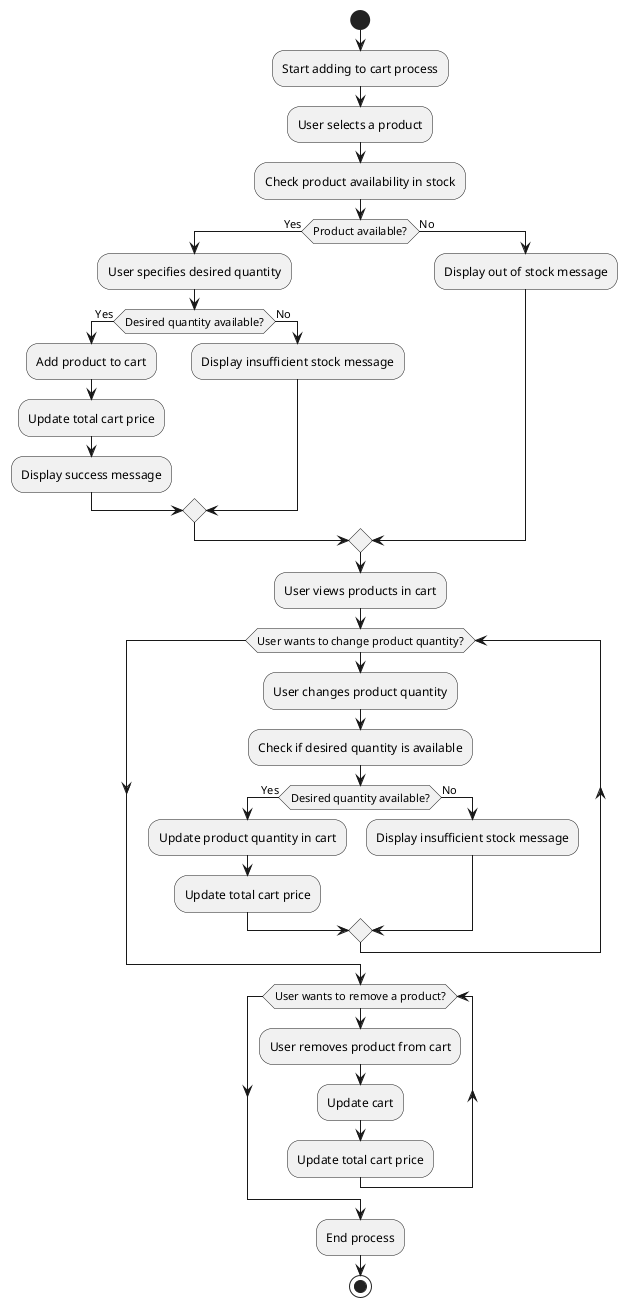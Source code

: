 @startuml
start

:Start adding to cart process;

:User selects a product;
:Check product availability in stock;

if (Product available?) then (Yes)
    :User specifies desired quantity;
    if (Desired quantity available?) then (Yes)
        :Add product to cart;
        :Update total cart price;
        :Display success message;
    else (No)
        :Display insufficient stock message;
    endif
else (No)
    :Display out of stock message;
endif

:User views products in cart;

while (User wants to change product quantity?)
    :User changes product quantity;
    :Check if desired quantity is available;
    if (Desired quantity available?) then (Yes)
        :Update product quantity in cart;
        :Update total cart price;
    else (No)
        :Display insufficient stock message;
    endif
endwhile

while (User wants to remove a product?)
    :User removes product from cart;
    :Update cart;
    :Update total cart price;
endwhile

:End process;

stop
@enduml
